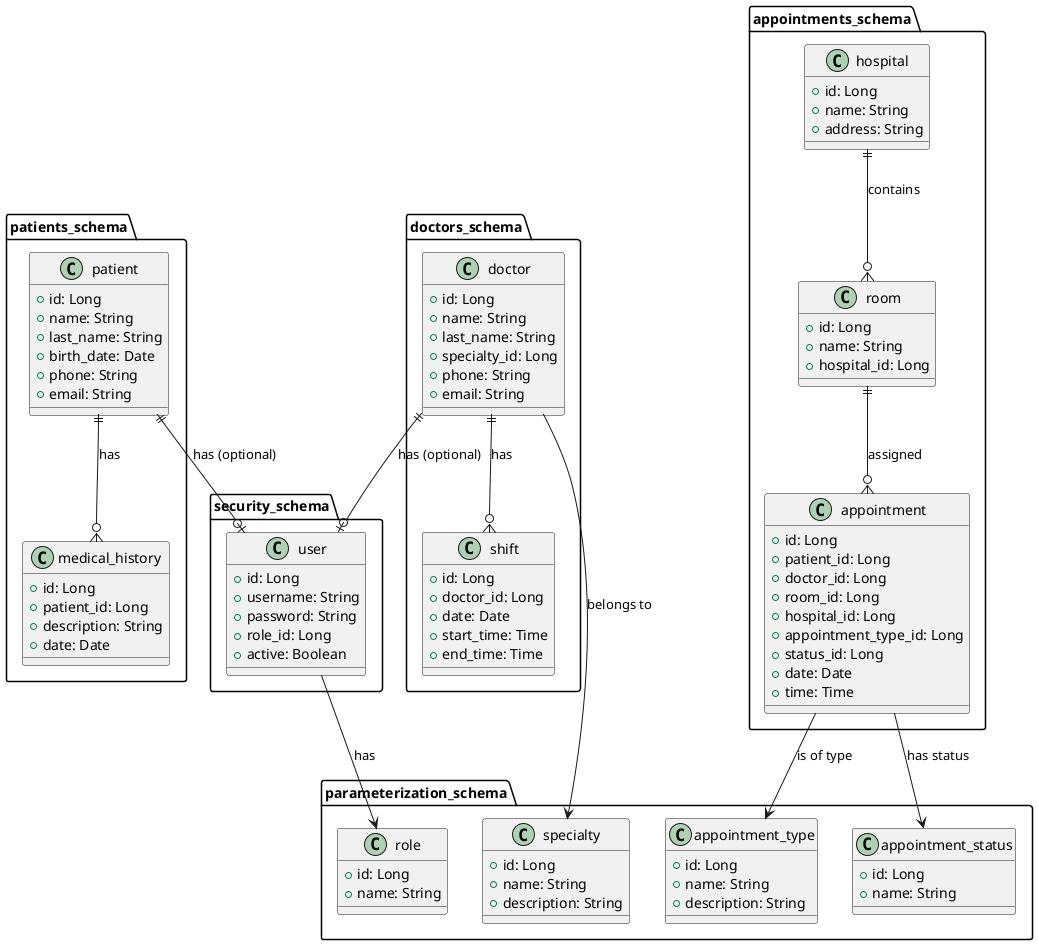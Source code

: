 @startuml Entity-Relationship Model (MER)

package "patients_schema" {
    class patient {
        +id: Long
        +name: String
        +last_name: String
        +birth_date: Date
        +phone: String
        +email: String
    }

    class medical_history {
        +id: Long
        +patient_id: Long
        +description: String
        +date: Date
    }

    patient ||--o{ medical_history : has
}

package "doctors_schema" {
    class doctor {
        +id: Long
        +name: String
        +last_name: String
        +specialty_id: Long
        +phone: String
        +email: String
    }

    class shift {
        +id: Long
        +doctor_id: Long
        +date: Date
        +start_time: Time
        +end_time: Time
    }

    doctor ||--o{ shift : has
}

package "appointments_schema" {
    class appointment {
        +id: Long
        +patient_id: Long
        +doctor_id: Long
        +room_id: Long
        +hospital_id: Long
        +appointment_type_id: Long
        +status_id: Long
        +date: Date
        +time: Time
    }

    class room {
        +id: Long
        +name: String
        +hospital_id: Long
    }

    class hospital {
        +id: Long
        +name: String
        +address: String
    }

    hospital ||--o{ room : contains
    room ||--o{ appointment : assigned
}

package "parameterization_schema" {
    class role {
        +id: Long
        +name: String
    }

    class appointment_type {
        +id: Long
        +name: String
        +description: String
    }

    class appointment_status {
        +id: Long
        +name: String
    }

    class specialty {
        +id: Long
        +name: String
        +description: String
    }
}

package "security_schema" {
    class user {
        +id: Long
        +username: String
        +password: String
        +role_id: Long
        +active: Boolean
    }
}

' Relationships between schemas
patient ||--o| user : has (optional)
doctor ||--o| user : has (optional)
user --> role : has
appointment --> appointment_type : is of type
appointment --> appointment_status : has status
doctor --> specialty : belongs to

@enduml